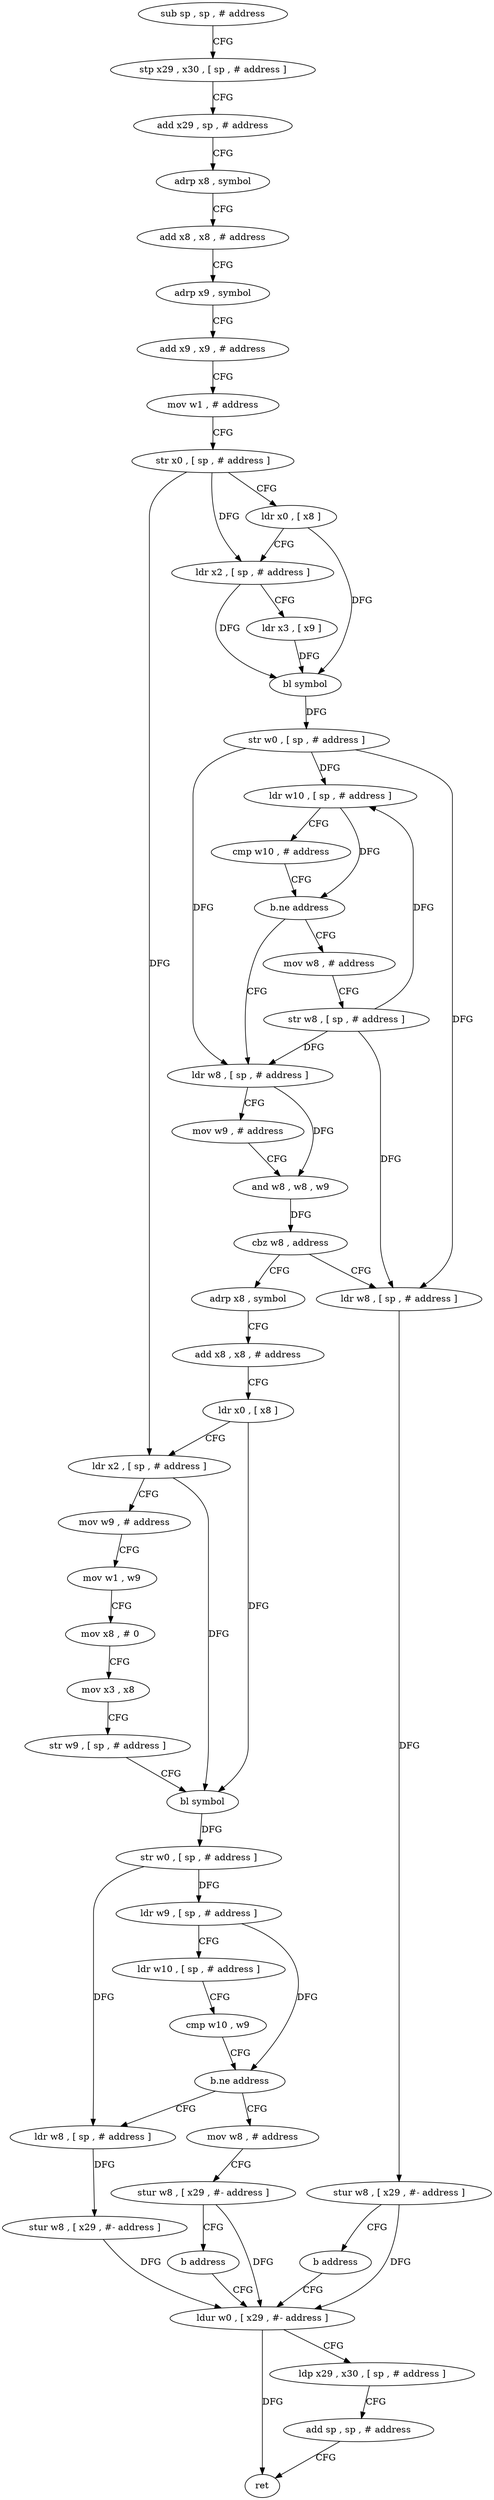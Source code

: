 digraph "func" {
"4214644" [label = "sub sp , sp , # address" ]
"4214648" [label = "stp x29 , x30 , [ sp , # address ]" ]
"4214652" [label = "add x29 , sp , # address" ]
"4214656" [label = "adrp x8 , symbol" ]
"4214660" [label = "add x8 , x8 , # address" ]
"4214664" [label = "adrp x9 , symbol" ]
"4214668" [label = "add x9 , x9 , # address" ]
"4214672" [label = "mov w1 , # address" ]
"4214676" [label = "str x0 , [ sp , # address ]" ]
"4214680" [label = "ldr x0 , [ x8 ]" ]
"4214684" [label = "ldr x2 , [ sp , # address ]" ]
"4214688" [label = "ldr x3 , [ x9 ]" ]
"4214692" [label = "bl symbol" ]
"4214696" [label = "str w0 , [ sp , # address ]" ]
"4214700" [label = "ldr w10 , [ sp , # address ]" ]
"4214704" [label = "cmp w10 , # address" ]
"4214708" [label = "b.ne address" ]
"4214720" [label = "ldr w8 , [ sp , # address ]" ]
"4214712" [label = "mov w8 , # address" ]
"4214724" [label = "mov w9 , # address" ]
"4214728" [label = "and w8 , w8 , w9" ]
"4214732" [label = "cbz w8 , address" ]
"4214748" [label = "adrp x8 , symbol" ]
"4214736" [label = "ldr w8 , [ sp , # address ]" ]
"4214716" [label = "str w8 , [ sp , # address ]" ]
"4214752" [label = "add x8 , x8 , # address" ]
"4214756" [label = "ldr x0 , [ x8 ]" ]
"4214760" [label = "ldr x2 , [ sp , # address ]" ]
"4214764" [label = "mov w9 , # address" ]
"4214768" [label = "mov w1 , w9" ]
"4214772" [label = "mov x8 , # 0" ]
"4214776" [label = "mov x3 , x8" ]
"4214780" [label = "str w9 , [ sp , # address ]" ]
"4214784" [label = "bl symbol" ]
"4214788" [label = "str w0 , [ sp , # address ]" ]
"4214792" [label = "ldr w9 , [ sp , # address ]" ]
"4214796" [label = "ldr w10 , [ sp , # address ]" ]
"4214800" [label = "cmp w10 , w9" ]
"4214804" [label = "b.ne address" ]
"4214820" [label = "ldr w8 , [ sp , # address ]" ]
"4214808" [label = "mov w8 , # address" ]
"4214740" [label = "stur w8 , [ x29 , #- address ]" ]
"4214744" [label = "b address" ]
"4214828" [label = "ldur w0 , [ x29 , #- address ]" ]
"4214824" [label = "stur w8 , [ x29 , #- address ]" ]
"4214812" [label = "stur w8 , [ x29 , #- address ]" ]
"4214816" [label = "b address" ]
"4214832" [label = "ldp x29 , x30 , [ sp , # address ]" ]
"4214836" [label = "add sp , sp , # address" ]
"4214840" [label = "ret" ]
"4214644" -> "4214648" [ label = "CFG" ]
"4214648" -> "4214652" [ label = "CFG" ]
"4214652" -> "4214656" [ label = "CFG" ]
"4214656" -> "4214660" [ label = "CFG" ]
"4214660" -> "4214664" [ label = "CFG" ]
"4214664" -> "4214668" [ label = "CFG" ]
"4214668" -> "4214672" [ label = "CFG" ]
"4214672" -> "4214676" [ label = "CFG" ]
"4214676" -> "4214680" [ label = "CFG" ]
"4214676" -> "4214684" [ label = "DFG" ]
"4214676" -> "4214760" [ label = "DFG" ]
"4214680" -> "4214684" [ label = "CFG" ]
"4214680" -> "4214692" [ label = "DFG" ]
"4214684" -> "4214688" [ label = "CFG" ]
"4214684" -> "4214692" [ label = "DFG" ]
"4214688" -> "4214692" [ label = "DFG" ]
"4214692" -> "4214696" [ label = "DFG" ]
"4214696" -> "4214700" [ label = "DFG" ]
"4214696" -> "4214720" [ label = "DFG" ]
"4214696" -> "4214736" [ label = "DFG" ]
"4214700" -> "4214704" [ label = "CFG" ]
"4214700" -> "4214708" [ label = "DFG" ]
"4214704" -> "4214708" [ label = "CFG" ]
"4214708" -> "4214720" [ label = "CFG" ]
"4214708" -> "4214712" [ label = "CFG" ]
"4214720" -> "4214724" [ label = "CFG" ]
"4214720" -> "4214728" [ label = "DFG" ]
"4214712" -> "4214716" [ label = "CFG" ]
"4214724" -> "4214728" [ label = "CFG" ]
"4214728" -> "4214732" [ label = "DFG" ]
"4214732" -> "4214748" [ label = "CFG" ]
"4214732" -> "4214736" [ label = "CFG" ]
"4214748" -> "4214752" [ label = "CFG" ]
"4214736" -> "4214740" [ label = "DFG" ]
"4214716" -> "4214720" [ label = "DFG" ]
"4214716" -> "4214700" [ label = "DFG" ]
"4214716" -> "4214736" [ label = "DFG" ]
"4214752" -> "4214756" [ label = "CFG" ]
"4214756" -> "4214760" [ label = "CFG" ]
"4214756" -> "4214784" [ label = "DFG" ]
"4214760" -> "4214764" [ label = "CFG" ]
"4214760" -> "4214784" [ label = "DFG" ]
"4214764" -> "4214768" [ label = "CFG" ]
"4214768" -> "4214772" [ label = "CFG" ]
"4214772" -> "4214776" [ label = "CFG" ]
"4214776" -> "4214780" [ label = "CFG" ]
"4214780" -> "4214784" [ label = "CFG" ]
"4214784" -> "4214788" [ label = "DFG" ]
"4214788" -> "4214792" [ label = "DFG" ]
"4214788" -> "4214820" [ label = "DFG" ]
"4214792" -> "4214796" [ label = "CFG" ]
"4214792" -> "4214804" [ label = "DFG" ]
"4214796" -> "4214800" [ label = "CFG" ]
"4214800" -> "4214804" [ label = "CFG" ]
"4214804" -> "4214820" [ label = "CFG" ]
"4214804" -> "4214808" [ label = "CFG" ]
"4214820" -> "4214824" [ label = "DFG" ]
"4214808" -> "4214812" [ label = "CFG" ]
"4214740" -> "4214744" [ label = "CFG" ]
"4214740" -> "4214828" [ label = "DFG" ]
"4214744" -> "4214828" [ label = "CFG" ]
"4214828" -> "4214832" [ label = "CFG" ]
"4214828" -> "4214840" [ label = "DFG" ]
"4214824" -> "4214828" [ label = "DFG" ]
"4214812" -> "4214816" [ label = "CFG" ]
"4214812" -> "4214828" [ label = "DFG" ]
"4214816" -> "4214828" [ label = "CFG" ]
"4214832" -> "4214836" [ label = "CFG" ]
"4214836" -> "4214840" [ label = "CFG" ]
}
